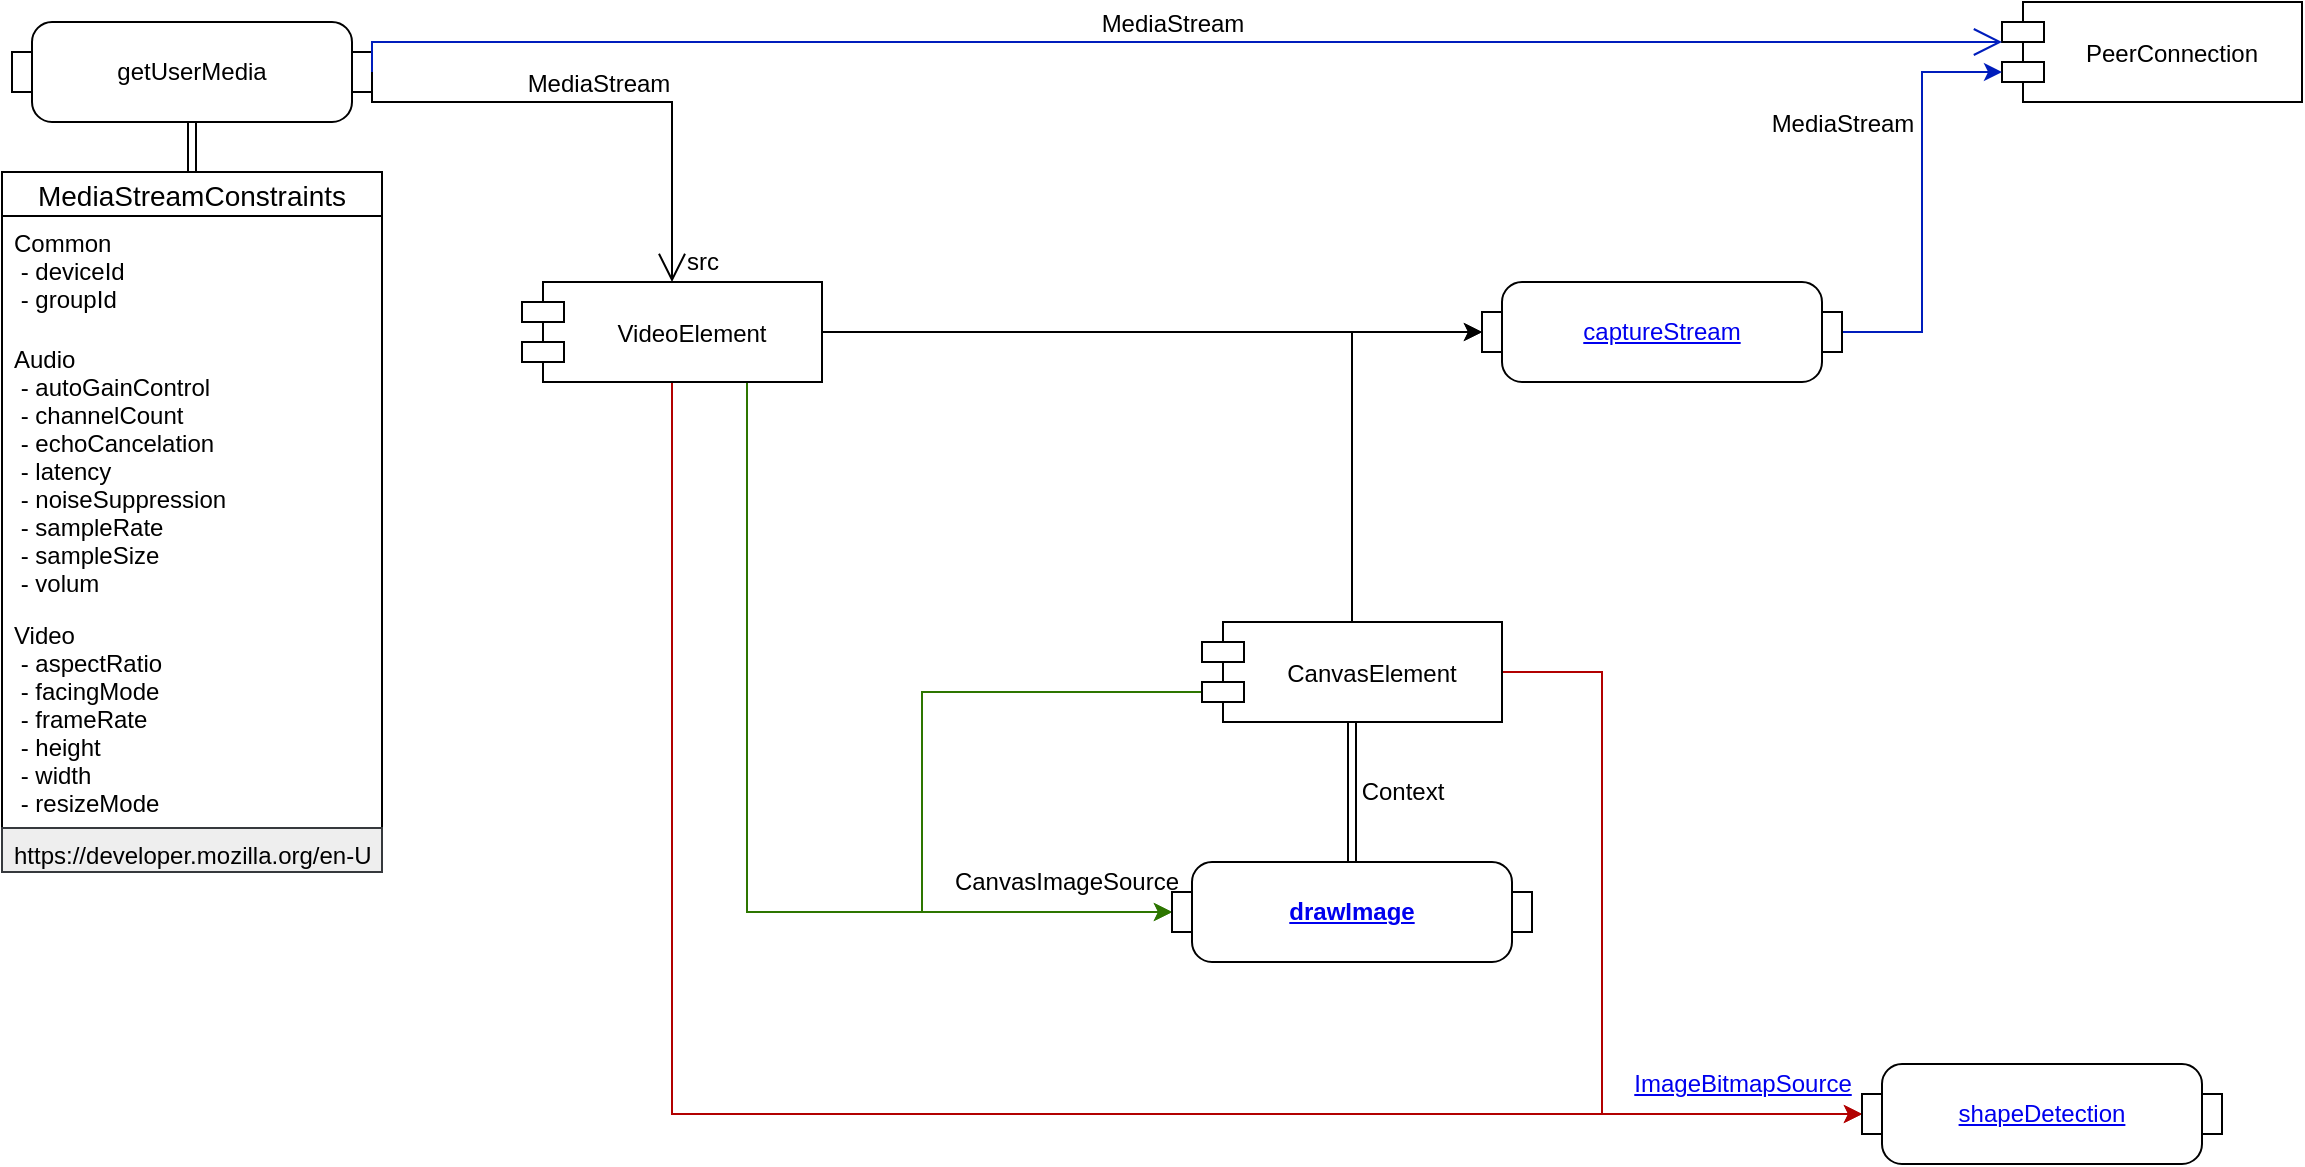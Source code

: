 <mxfile version="12.9.3" type="device"><diagram id="MEooY_XJTd8VHDXDbmtv" name="Page-1"><mxGraphModel dx="1024" dy="592" grid="1" gridSize="10" guides="1" tooltips="1" connect="1" arrows="1" fold="1" page="1" pageScale="1" pageWidth="827" pageHeight="1169" math="0" shadow="0"><root><mxCell id="0"/><mxCell id="1" parent="0"/><mxCell id="CGOF1jzTNpCdyiF8iobQ-18" style="edgeStyle=orthogonalEdgeStyle;rounded=0;orthogonalLoop=1;jettySize=auto;html=1;fontSize=12;shape=link;" edge="1" parent="1" source="CGOF1jzTNpCdyiF8iobQ-15" target="CGOF1jzTNpCdyiF8iobQ-11"><mxGeometry relative="1" as="geometry"/></mxCell><mxCell id="CGOF1jzTNpCdyiF8iobQ-15" value="getUserMedia" style="html=1;shape=mxgraph.sysml.isControl;whiteSpace=wrap;align=center;fontSize=12;" vertex="1" parent="1"><mxGeometry x="75" y="190" width="180" height="50" as="geometry"/></mxCell><mxCell id="CGOF1jzTNpCdyiF8iobQ-17" value="MediaStream" style="edgeStyle=elbowEdgeStyle;html=1;elbow=vertical;endArrow=open;rounded=0;verticalAlign=bottom;endSize=12;fontSize=12;exitX=1;exitY=0.5;exitDx=0;exitDy=0;exitPerimeter=0;" edge="1" source="CGOF1jzTNpCdyiF8iobQ-15" parent="1" target="CGOF1jzTNpCdyiF8iobQ-19"><mxGeometry relative="1" as="geometry"><mxPoint x="325" y="215" as="targetPoint"/><Array as="points"><mxPoint x="310" y="230"/><mxPoint x="340" y="230"/><mxPoint x="330" y="215"/><mxPoint x="305" y="205"/></Array></mxGeometry></mxCell><mxCell id="CGOF1jzTNpCdyiF8iobQ-31" value="src" style="text;html=1;align=center;verticalAlign=middle;resizable=0;points=[];labelBackgroundColor=#ffffff;fontSize=12;" vertex="1" connectable="0" parent="CGOF1jzTNpCdyiF8iobQ-17"><mxGeometry x="0.881" y="2" relative="1" as="geometry"><mxPoint x="13" y="5" as="offset"/></mxGeometry></mxCell><mxCell id="CGOF1jzTNpCdyiF8iobQ-11" value="MediaStreamConstraints" style="swimlane;fontStyle=0;childLayout=stackLayout;horizontal=1;startSize=22;fillColor=none;horizontalStack=0;resizeParent=1;resizeParentMax=0;resizeLast=0;collapsible=1;marginBottom=0;swimlaneFillColor=#ffffff;align=center;fontSize=14;" vertex="1" parent="1"><mxGeometry x="70" y="265" width="190" height="350" as="geometry"><mxRectangle x="70" y="265" width="190" height="22" as="alternateBounds"/></mxGeometry></mxCell><mxCell id="CGOF1jzTNpCdyiF8iobQ-13" value="Common&#10; - deviceId&#10; - groupId" style="text;strokeColor=none;fillColor=none;spacingLeft=4;spacingRight=4;overflow=hidden;rotatable=0;points=[[0,0.5],[1,0.5]];portConstraint=eastwest;fontSize=12;" vertex="1" parent="CGOF1jzTNpCdyiF8iobQ-11"><mxGeometry y="22" width="190" height="58" as="geometry"/></mxCell><mxCell id="CGOF1jzTNpCdyiF8iobQ-12" value="Audio&#10; - autoGainControl&#10; - channelCount&#10; - echoCancelation&#10; - latency&#10; - noiseSuppression&#10; - sampleRate&#10; - sampleSize&#10; - volum" style="text;strokeColor=none;fillColor=none;spacingLeft=4;spacingRight=4;overflow=hidden;rotatable=0;points=[[0,0.5],[1,0.5]];portConstraint=eastwest;fontSize=12;" vertex="1" parent="CGOF1jzTNpCdyiF8iobQ-11"><mxGeometry y="80" width="190" height="138" as="geometry"/></mxCell><mxCell id="CGOF1jzTNpCdyiF8iobQ-52" value="Video&#10; - aspectRatio&#10; - facingMode&#10; - frameRate&#10; - height&#10; - width&#10; - resizeMode" style="text;strokeColor=none;fillColor=none;spacingLeft=4;spacingRight=4;overflow=hidden;rotatable=0;points=[[0,0.5],[1,0.5]];portConstraint=eastwest;fontSize=12;" vertex="1" parent="CGOF1jzTNpCdyiF8iobQ-11"><mxGeometry y="218" width="190" height="110" as="geometry"/></mxCell><mxCell id="CGOF1jzTNpCdyiF8iobQ-53" value="https://developer.mozilla.org/en-US/docs/Web/API/MediaTrackConstraints" style="text;spacingLeft=4;spacingRight=4;overflow=hidden;rotatable=0;points=[[0,0.5],[1,0.5]];portConstraint=eastwest;fontSize=12;fillColor=#eeeeee;strokeColor=#36393d;" vertex="1" parent="CGOF1jzTNpCdyiF8iobQ-11"><mxGeometry y="328" width="190" height="22" as="geometry"/></mxCell><mxCell id="CGOF1jzTNpCdyiF8iobQ-24" style="edgeStyle=orthogonalEdgeStyle;rounded=0;orthogonalLoop=1;jettySize=auto;html=1;exitX=1;exitY=0.5;exitDx=0;exitDy=0;entryX=0;entryY=0.5;entryDx=0;entryDy=0;entryPerimeter=0;fontSize=12;" edge="1" parent="1" source="CGOF1jzTNpCdyiF8iobQ-19" target="CGOF1jzTNpCdyiF8iobQ-22"><mxGeometry relative="1" as="geometry"/></mxCell><mxCell id="CGOF1jzTNpCdyiF8iobQ-35" style="edgeStyle=orthogonalEdgeStyle;rounded=0;orthogonalLoop=1;jettySize=auto;html=1;exitX=0.5;exitY=1;exitDx=0;exitDy=0;entryX=0;entryY=0.5;entryDx=0;entryDy=0;entryPerimeter=0;fontSize=12;fillColor=#e51400;strokeColor=#B20000;" edge="1" parent="1" source="CGOF1jzTNpCdyiF8iobQ-19" target="CGOF1jzTNpCdyiF8iobQ-34"><mxGeometry relative="1" as="geometry"/></mxCell><mxCell id="CGOF1jzTNpCdyiF8iobQ-44" style="edgeStyle=orthogonalEdgeStyle;rounded=0;orthogonalLoop=1;jettySize=auto;html=1;exitX=0.75;exitY=1;exitDx=0;exitDy=0;entryX=0;entryY=0.5;entryDx=0;entryDy=0;entryPerimeter=0;fontSize=12;fillColor=#60a917;strokeColor=#2D7600;" edge="1" parent="1" source="CGOF1jzTNpCdyiF8iobQ-19" target="CGOF1jzTNpCdyiF8iobQ-43"><mxGeometry relative="1" as="geometry"/></mxCell><mxCell id="CGOF1jzTNpCdyiF8iobQ-47" value="CanvasImageSource" style="text;html=1;align=center;verticalAlign=middle;resizable=0;points=[];labelBackgroundColor=#ffffff;fontSize=12;" vertex="1" connectable="0" parent="CGOF1jzTNpCdyiF8iobQ-44"><mxGeometry x="0.395" y="37" relative="1" as="geometry"><mxPoint x="91.36" y="21.96" as="offset"/></mxGeometry></mxCell><mxCell id="CGOF1jzTNpCdyiF8iobQ-19" value="VideoElement" style="shape=module;align=center;spacingLeft=20;align=center;verticalAlign=middle;fontSize=12;jettyWidth=21;jettyHeight=10;" vertex="1" parent="1"><mxGeometry x="330" y="320" width="150" height="50" as="geometry"/></mxCell><mxCell id="CGOF1jzTNpCdyiF8iobQ-20" value="PeerConnection" style="shape=module;align=center;spacingLeft=20;align=center;verticalAlign=middle;fontSize=12;jettyWidth=21;jettyHeight=10;" vertex="1" parent="1"><mxGeometry x="1070" y="180" width="150" height="50" as="geometry"/></mxCell><mxCell id="CGOF1jzTNpCdyiF8iobQ-21" value="MediaStream" style="edgeStyle=elbowEdgeStyle;html=1;elbow=vertical;endArrow=open;rounded=0;verticalAlign=bottom;endSize=12;fontSize=12;exitX=1;exitY=0.5;exitDx=0;exitDy=0;exitPerimeter=0;fillColor=#0050ef;strokeColor=#001DBC;" edge="1" parent="1" source="CGOF1jzTNpCdyiF8iobQ-15" target="CGOF1jzTNpCdyiF8iobQ-20"><mxGeometry relative="1" as="geometry"><mxPoint x="424" y="270" as="targetPoint"/><mxPoint x="265.0" y="225" as="sourcePoint"/><Array as="points"><mxPoint x="360" y="200"/><mxPoint x="370" y="230"/><mxPoint x="370" y="215"/><mxPoint x="340" y="225"/><mxPoint x="315" y="215"/></Array></mxGeometry></mxCell><mxCell id="CGOF1jzTNpCdyiF8iobQ-26" style="edgeStyle=orthogonalEdgeStyle;rounded=0;orthogonalLoop=1;jettySize=auto;html=1;exitX=1;exitY=0.5;exitDx=0;exitDy=0;exitPerimeter=0;entryX=0;entryY=0;entryDx=0;entryDy=35;fontSize=12;entryPerimeter=0;fillColor=#0050ef;strokeColor=#001DBC;" edge="1" parent="1" source="CGOF1jzTNpCdyiF8iobQ-22" target="CGOF1jzTNpCdyiF8iobQ-20"><mxGeometry relative="1" as="geometry"/></mxCell><mxCell id="CGOF1jzTNpCdyiF8iobQ-30" value="MediaStream" style="text;html=1;align=center;verticalAlign=middle;resizable=0;points=[];labelBackgroundColor=#ffffff;fontSize=12;" vertex="1" connectable="0" parent="CGOF1jzTNpCdyiF8iobQ-26"><mxGeometry x="-0.098" y="33" relative="1" as="geometry"><mxPoint x="-7.06" y="-49.82" as="offset"/></mxGeometry></mxCell><mxCell id="CGOF1jzTNpCdyiF8iobQ-22" value="&lt;a href=&quot;https://www.w3.org/TR/mediacapture-fromelement/&quot;&gt;captureStream&lt;/a&gt;" style="html=1;shape=mxgraph.sysml.isControl;whiteSpace=wrap;align=center;fontSize=12;rotation=0;" vertex="1" parent="1"><mxGeometry x="810" y="320" width="180" height="50" as="geometry"/></mxCell><mxCell id="CGOF1jzTNpCdyiF8iobQ-25" style="edgeStyle=orthogonalEdgeStyle;rounded=0;orthogonalLoop=1;jettySize=auto;html=1;entryX=0;entryY=0.5;entryDx=0;entryDy=0;entryPerimeter=0;fontSize=12;" edge="1" parent="1" source="CGOF1jzTNpCdyiF8iobQ-23" target="CGOF1jzTNpCdyiF8iobQ-22"><mxGeometry relative="1" as="geometry"/></mxCell><mxCell id="CGOF1jzTNpCdyiF8iobQ-45" style="edgeStyle=orthogonalEdgeStyle;rounded=0;orthogonalLoop=1;jettySize=auto;html=1;fontSize=12;entryX=0;entryY=0.5;entryDx=0;entryDy=0;entryPerimeter=0;exitX=0;exitY=0;exitDx=0;exitDy=35;exitPerimeter=0;fillColor=#60a917;strokeColor=#2D7600;" edge="1" parent="1" source="CGOF1jzTNpCdyiF8iobQ-23" target="CGOF1jzTNpCdyiF8iobQ-43"><mxGeometry relative="1" as="geometry"><Array as="points"><mxPoint x="530" y="525"/><mxPoint x="530" y="635"/></Array></mxGeometry></mxCell><mxCell id="CGOF1jzTNpCdyiF8iobQ-48" style="edgeStyle=orthogonalEdgeStyle;shape=link;rounded=0;orthogonalLoop=1;jettySize=auto;html=1;exitX=0.5;exitY=1;exitDx=0;exitDy=0;fontSize=12;" edge="1" parent="1" source="CGOF1jzTNpCdyiF8iobQ-23" target="CGOF1jzTNpCdyiF8iobQ-43"><mxGeometry relative="1" as="geometry"/></mxCell><mxCell id="CGOF1jzTNpCdyiF8iobQ-50" style="edgeStyle=orthogonalEdgeStyle;rounded=0;orthogonalLoop=1;jettySize=auto;html=1;exitX=1;exitY=0.5;exitDx=0;exitDy=0;entryX=0;entryY=0.5;entryDx=0;entryDy=0;entryPerimeter=0;fontSize=12;fillColor=#e51400;strokeColor=#B20000;" edge="1" parent="1" source="CGOF1jzTNpCdyiF8iobQ-23" target="CGOF1jzTNpCdyiF8iobQ-34"><mxGeometry relative="1" as="geometry"><Array as="points"><mxPoint x="870" y="515"/><mxPoint x="870" y="736"/></Array></mxGeometry></mxCell><mxCell id="CGOF1jzTNpCdyiF8iobQ-23" value="CanvasElement" style="shape=module;align=center;spacingLeft=20;align=center;verticalAlign=middle;fontSize=12;jettyWidth=21;jettyHeight=10;" vertex="1" parent="1"><mxGeometry x="670" y="490" width="150" height="50" as="geometry"/></mxCell><mxCell id="CGOF1jzTNpCdyiF8iobQ-34" value="&lt;a href=&quot;https://wicg.github.io/shape-detection-api/&quot;&gt;shapeDetection&lt;/a&gt;" style="html=1;shape=mxgraph.sysml.isControl;whiteSpace=wrap;align=center;fontSize=12;rotation=0;" vertex="1" parent="1"><mxGeometry x="1000" y="711" width="180" height="50" as="geometry"/></mxCell><mxCell id="CGOF1jzTNpCdyiF8iobQ-43" value="&lt;b&gt;&lt;a href=&quot;https://www.w3.org/TR/2dcontext/#dom-context-2d-drawimage&quot;&gt;drawImage&lt;/a&gt;&lt;/b&gt;" style="html=1;shape=mxgraph.sysml.isControl;whiteSpace=wrap;align=center;fontSize=12;rotation=0;" vertex="1" parent="1"><mxGeometry x="655" y="610" width="180" height="50" as="geometry"/></mxCell><mxCell id="CGOF1jzTNpCdyiF8iobQ-49" value="Context" style="text;html=1;align=center;verticalAlign=middle;resizable=0;points=[];autosize=1;fontSize=12;" vertex="1" parent="1"><mxGeometry x="740" y="565" width="60" height="20" as="geometry"/></mxCell><mxCell id="CGOF1jzTNpCdyiF8iobQ-51" value="&lt;a href=&quot;https://html.spec.whatwg.org/multipage/imagebitmap-and-animations.html#imagebitmapsource&quot;&gt;ImageBitmapSource&lt;/a&gt;" style="text;html=1;align=center;verticalAlign=middle;resizable=0;points=[];autosize=1;fontSize=12;" vertex="1" parent="1"><mxGeometry x="880" y="711" width="120" height="20" as="geometry"/></mxCell></root></mxGraphModel></diagram></mxfile>